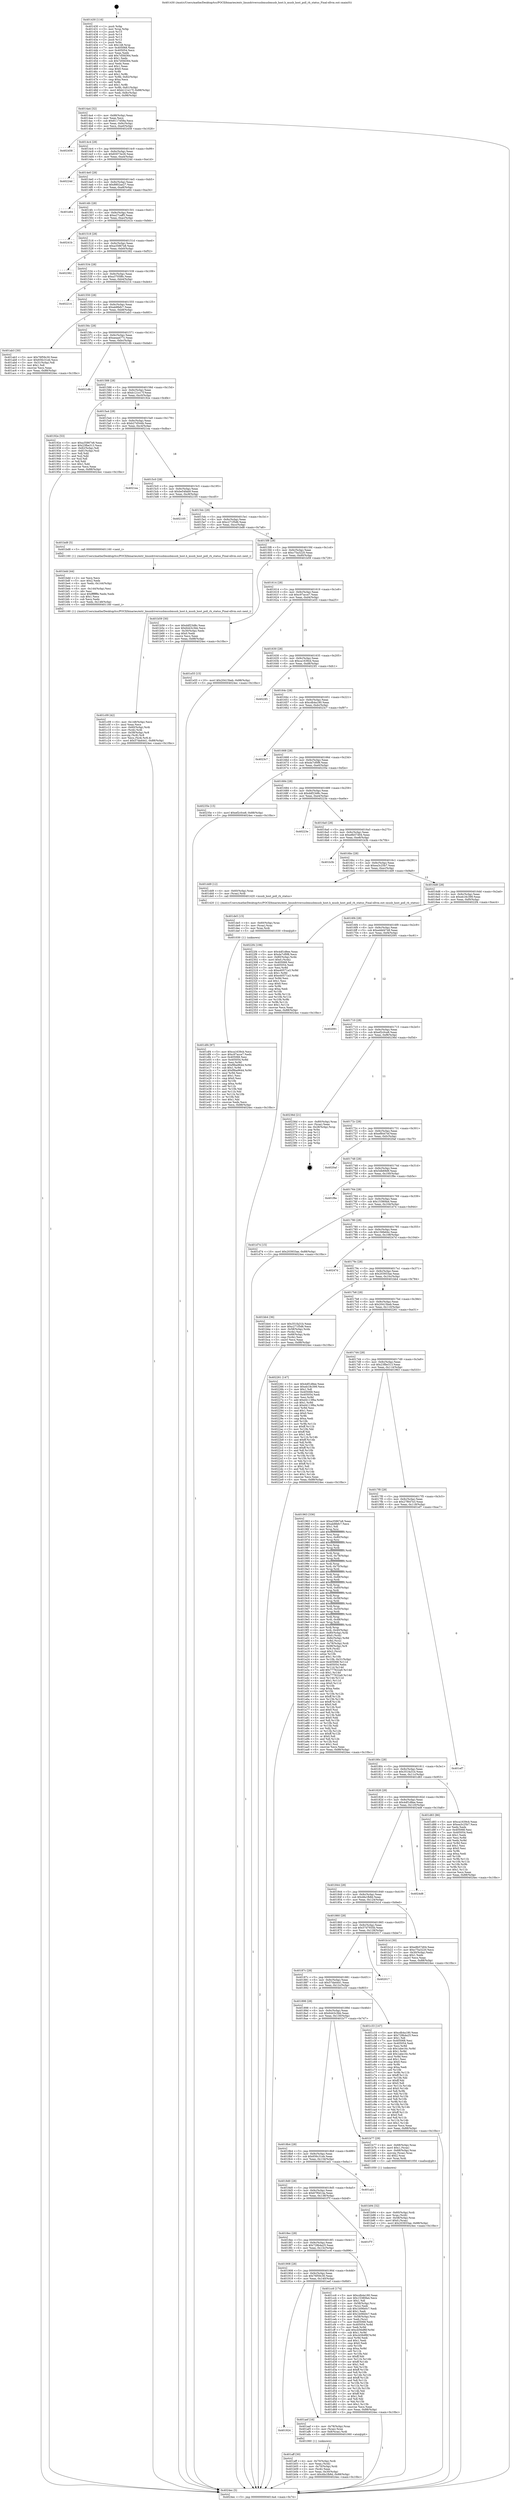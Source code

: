 digraph "0x401430" {
  label = "0x401430 (/mnt/c/Users/mathe/Desktop/tcc/POCII/binaries/extr_linuxdriversusbmusbmusb_host.h_musb_host_poll_rh_status_Final-ollvm.out::main(0))"
  labelloc = "t"
  node[shape=record]

  Entry [label="",width=0.3,height=0.3,shape=circle,fillcolor=black,style=filled]
  "0x4014a4" [label="{
     0x4014a4 [32]\l
     | [instrs]\l
     &nbsp;&nbsp;0x4014a4 \<+6\>: mov -0x88(%rbp),%eax\l
     &nbsp;&nbsp;0x4014aa \<+2\>: mov %eax,%ecx\l
     &nbsp;&nbsp;0x4014ac \<+6\>: sub $0x8117d58a,%ecx\l
     &nbsp;&nbsp;0x4014b2 \<+6\>: mov %eax,-0x9c(%rbp)\l
     &nbsp;&nbsp;0x4014b8 \<+6\>: mov %ecx,-0xa0(%rbp)\l
     &nbsp;&nbsp;0x4014be \<+6\>: je 0000000000402458 \<main+0x1028\>\l
  }"]
  "0x402458" [label="{
     0x402458\l
  }", style=dashed]
  "0x4014c4" [label="{
     0x4014c4 [28]\l
     | [instrs]\l
     &nbsp;&nbsp;0x4014c4 \<+5\>: jmp 00000000004014c9 \<main+0x99\>\l
     &nbsp;&nbsp;0x4014c9 \<+6\>: mov -0x9c(%rbp),%eax\l
     &nbsp;&nbsp;0x4014cf \<+5\>: sub $0x83073e26,%eax\l
     &nbsp;&nbsp;0x4014d4 \<+6\>: mov %eax,-0xa4(%rbp)\l
     &nbsp;&nbsp;0x4014da \<+6\>: je 000000000040224d \<main+0xe1d\>\l
  }"]
  Exit [label="",width=0.3,height=0.3,shape=circle,fillcolor=black,style=filled,peripheries=2]
  "0x40224d" [label="{
     0x40224d\l
  }", style=dashed]
  "0x4014e0" [label="{
     0x4014e0 [28]\l
     | [instrs]\l
     &nbsp;&nbsp;0x4014e0 \<+5\>: jmp 00000000004014e5 \<main+0xb5\>\l
     &nbsp;&nbsp;0x4014e5 \<+6\>: mov -0x9c(%rbp),%eax\l
     &nbsp;&nbsp;0x4014eb \<+5\>: sub $0x8802ae27,%eax\l
     &nbsp;&nbsp;0x4014f0 \<+6\>: mov %eax,-0xa8(%rbp)\l
     &nbsp;&nbsp;0x4014f6 \<+6\>: je 0000000000401e64 \<main+0xa34\>\l
  }"]
  "0x401df4" [label="{
     0x401df4 [97]\l
     | [instrs]\l
     &nbsp;&nbsp;0x401df4 \<+5\>: mov $0xca1639cb,%ecx\l
     &nbsp;&nbsp;0x401df9 \<+5\>: mov $0xc97acce7,%edx\l
     &nbsp;&nbsp;0x401dfe \<+7\>: mov 0x405068,%esi\l
     &nbsp;&nbsp;0x401e05 \<+8\>: mov 0x405054,%r8d\l
     &nbsp;&nbsp;0x401e0d \<+3\>: mov %esi,%r9d\l
     &nbsp;&nbsp;0x401e10 \<+7\>: sub $0xf9ba9644,%r9d\l
     &nbsp;&nbsp;0x401e17 \<+4\>: sub $0x1,%r9d\l
     &nbsp;&nbsp;0x401e1b \<+7\>: add $0xf9ba9644,%r9d\l
     &nbsp;&nbsp;0x401e22 \<+4\>: imul %r9d,%esi\l
     &nbsp;&nbsp;0x401e26 \<+3\>: and $0x1,%esi\l
     &nbsp;&nbsp;0x401e29 \<+3\>: cmp $0x0,%esi\l
     &nbsp;&nbsp;0x401e2c \<+4\>: sete %r10b\l
     &nbsp;&nbsp;0x401e30 \<+4\>: cmp $0xa,%r8d\l
     &nbsp;&nbsp;0x401e34 \<+4\>: setl %r11b\l
     &nbsp;&nbsp;0x401e38 \<+3\>: mov %r10b,%bl\l
     &nbsp;&nbsp;0x401e3b \<+3\>: and %r11b,%bl\l
     &nbsp;&nbsp;0x401e3e \<+3\>: xor %r11b,%r10b\l
     &nbsp;&nbsp;0x401e41 \<+3\>: or %r10b,%bl\l
     &nbsp;&nbsp;0x401e44 \<+3\>: test $0x1,%bl\l
     &nbsp;&nbsp;0x401e47 \<+3\>: cmovne %edx,%ecx\l
     &nbsp;&nbsp;0x401e4a \<+6\>: mov %ecx,-0x88(%rbp)\l
     &nbsp;&nbsp;0x401e50 \<+5\>: jmp 00000000004024ec \<main+0x10bc\>\l
  }"]
  "0x401e64" [label="{
     0x401e64\l
  }", style=dashed]
  "0x4014fc" [label="{
     0x4014fc [28]\l
     | [instrs]\l
     &nbsp;&nbsp;0x4014fc \<+5\>: jmp 0000000000401501 \<main+0xd1\>\l
     &nbsp;&nbsp;0x401501 \<+6\>: mov -0x9c(%rbp),%eax\l
     &nbsp;&nbsp;0x401507 \<+5\>: sub $0xa27caff3,%eax\l
     &nbsp;&nbsp;0x40150c \<+6\>: mov %eax,-0xac(%rbp)\l
     &nbsp;&nbsp;0x401512 \<+6\>: je 000000000040241b \<main+0xfeb\>\l
  }"]
  "0x401de5" [label="{
     0x401de5 [15]\l
     | [instrs]\l
     &nbsp;&nbsp;0x401de5 \<+4\>: mov -0x60(%rbp),%rax\l
     &nbsp;&nbsp;0x401de9 \<+3\>: mov (%rax),%rax\l
     &nbsp;&nbsp;0x401dec \<+3\>: mov %rax,%rdi\l
     &nbsp;&nbsp;0x401def \<+5\>: call 0000000000401030 \<free@plt\>\l
     | [calls]\l
     &nbsp;&nbsp;0x401030 \{1\} (unknown)\l
  }"]
  "0x40241b" [label="{
     0x40241b\l
  }", style=dashed]
  "0x401518" [label="{
     0x401518 [28]\l
     | [instrs]\l
     &nbsp;&nbsp;0x401518 \<+5\>: jmp 000000000040151d \<main+0xed\>\l
     &nbsp;&nbsp;0x40151d \<+6\>: mov -0x9c(%rbp),%eax\l
     &nbsp;&nbsp;0x401523 \<+5\>: sub $0xa35867e8,%eax\l
     &nbsp;&nbsp;0x401528 \<+6\>: mov %eax,-0xb0(%rbp)\l
     &nbsp;&nbsp;0x40152e \<+6\>: je 0000000000402382 \<main+0xf52\>\l
  }"]
  "0x401c09" [label="{
     0x401c09 [42]\l
     | [instrs]\l
     &nbsp;&nbsp;0x401c09 \<+6\>: mov -0x148(%rbp),%ecx\l
     &nbsp;&nbsp;0x401c0f \<+3\>: imul %eax,%ecx\l
     &nbsp;&nbsp;0x401c12 \<+4\>: mov -0x60(%rbp),%rdi\l
     &nbsp;&nbsp;0x401c16 \<+3\>: mov (%rdi),%rdi\l
     &nbsp;&nbsp;0x401c19 \<+4\>: mov -0x58(%rbp),%r8\l
     &nbsp;&nbsp;0x401c1d \<+3\>: movslq (%r8),%r8\l
     &nbsp;&nbsp;0x401c20 \<+4\>: mov %ecx,(%rdi,%r8,4)\l
     &nbsp;&nbsp;0x401c24 \<+10\>: movl $0x57da4441,-0x88(%rbp)\l
     &nbsp;&nbsp;0x401c2e \<+5\>: jmp 00000000004024ec \<main+0x10bc\>\l
  }"]
  "0x402382" [label="{
     0x402382\l
  }", style=dashed]
  "0x401534" [label="{
     0x401534 [28]\l
     | [instrs]\l
     &nbsp;&nbsp;0x401534 \<+5\>: jmp 0000000000401539 \<main+0x109\>\l
     &nbsp;&nbsp;0x401539 \<+6\>: mov -0x9c(%rbp),%eax\l
     &nbsp;&nbsp;0x40153f \<+5\>: sub $0xa3705f8c,%eax\l
     &nbsp;&nbsp;0x401544 \<+6\>: mov %eax,-0xb4(%rbp)\l
     &nbsp;&nbsp;0x40154a \<+6\>: je 0000000000402214 \<main+0xde4\>\l
  }"]
  "0x401bdd" [label="{
     0x401bdd [44]\l
     | [instrs]\l
     &nbsp;&nbsp;0x401bdd \<+2\>: xor %ecx,%ecx\l
     &nbsp;&nbsp;0x401bdf \<+5\>: mov $0x2,%edx\l
     &nbsp;&nbsp;0x401be4 \<+6\>: mov %edx,-0x144(%rbp)\l
     &nbsp;&nbsp;0x401bea \<+1\>: cltd\l
     &nbsp;&nbsp;0x401beb \<+6\>: mov -0x144(%rbp),%esi\l
     &nbsp;&nbsp;0x401bf1 \<+2\>: idiv %esi\l
     &nbsp;&nbsp;0x401bf3 \<+6\>: imul $0xfffffffe,%edx,%edx\l
     &nbsp;&nbsp;0x401bf9 \<+3\>: sub $0x1,%ecx\l
     &nbsp;&nbsp;0x401bfc \<+2\>: sub %ecx,%edx\l
     &nbsp;&nbsp;0x401bfe \<+6\>: mov %edx,-0x148(%rbp)\l
     &nbsp;&nbsp;0x401c04 \<+5\>: call 0000000000401160 \<next_i\>\l
     | [calls]\l
     &nbsp;&nbsp;0x401160 \{1\} (/mnt/c/Users/mathe/Desktop/tcc/POCII/binaries/extr_linuxdriversusbmusbmusb_host.h_musb_host_poll_rh_status_Final-ollvm.out::next_i)\l
  }"]
  "0x402214" [label="{
     0x402214\l
  }", style=dashed]
  "0x401550" [label="{
     0x401550 [28]\l
     | [instrs]\l
     &nbsp;&nbsp;0x401550 \<+5\>: jmp 0000000000401555 \<main+0x125\>\l
     &nbsp;&nbsp;0x401555 \<+6\>: mov -0x9c(%rbp),%eax\l
     &nbsp;&nbsp;0x40155b \<+5\>: sub $0xab8fefc7,%eax\l
     &nbsp;&nbsp;0x401560 \<+6\>: mov %eax,-0xb8(%rbp)\l
     &nbsp;&nbsp;0x401566 \<+6\>: je 0000000000401ab3 \<main+0x683\>\l
  }"]
  "0x401b94" [label="{
     0x401b94 [32]\l
     | [instrs]\l
     &nbsp;&nbsp;0x401b94 \<+4\>: mov -0x60(%rbp),%rdi\l
     &nbsp;&nbsp;0x401b98 \<+3\>: mov %rax,(%rdi)\l
     &nbsp;&nbsp;0x401b9b \<+4\>: mov -0x58(%rbp),%rax\l
     &nbsp;&nbsp;0x401b9f \<+6\>: movl $0x0,(%rax)\l
     &nbsp;&nbsp;0x401ba5 \<+10\>: movl $0x203933ae,-0x88(%rbp)\l
     &nbsp;&nbsp;0x401baf \<+5\>: jmp 00000000004024ec \<main+0x10bc\>\l
  }"]
  "0x401ab3" [label="{
     0x401ab3 [30]\l
     | [instrs]\l
     &nbsp;&nbsp;0x401ab3 \<+5\>: mov $0x76f59c30,%eax\l
     &nbsp;&nbsp;0x401ab8 \<+5\>: mov $0x656c31eb,%ecx\l
     &nbsp;&nbsp;0x401abd \<+3\>: mov -0x31(%rbp),%dl\l
     &nbsp;&nbsp;0x401ac0 \<+3\>: test $0x1,%dl\l
     &nbsp;&nbsp;0x401ac3 \<+3\>: cmovne %ecx,%eax\l
     &nbsp;&nbsp;0x401ac6 \<+6\>: mov %eax,-0x88(%rbp)\l
     &nbsp;&nbsp;0x401acc \<+5\>: jmp 00000000004024ec \<main+0x10bc\>\l
  }"]
  "0x40156c" [label="{
     0x40156c [28]\l
     | [instrs]\l
     &nbsp;&nbsp;0x40156c \<+5\>: jmp 0000000000401571 \<main+0x141\>\l
     &nbsp;&nbsp;0x401571 \<+6\>: mov -0x9c(%rbp),%eax\l
     &nbsp;&nbsp;0x401577 \<+5\>: sub $0xaeaa477c,%eax\l
     &nbsp;&nbsp;0x40157c \<+6\>: mov %eax,-0xbc(%rbp)\l
     &nbsp;&nbsp;0x401582 \<+6\>: je 00000000004021db \<main+0xdab\>\l
  }"]
  "0x401aff" [label="{
     0x401aff [30]\l
     | [instrs]\l
     &nbsp;&nbsp;0x401aff \<+4\>: mov -0x70(%rbp),%rdi\l
     &nbsp;&nbsp;0x401b03 \<+2\>: mov %eax,(%rdi)\l
     &nbsp;&nbsp;0x401b05 \<+4\>: mov -0x70(%rbp),%rdi\l
     &nbsp;&nbsp;0x401b09 \<+2\>: mov (%rdi),%eax\l
     &nbsp;&nbsp;0x401b0b \<+3\>: mov %eax,-0x30(%rbp)\l
     &nbsp;&nbsp;0x401b0e \<+10\>: movl $0x4fa1fb8d,-0x88(%rbp)\l
     &nbsp;&nbsp;0x401b18 \<+5\>: jmp 00000000004024ec \<main+0x10bc\>\l
  }"]
  "0x4021db" [label="{
     0x4021db\l
  }", style=dashed]
  "0x401588" [label="{
     0x401588 [28]\l
     | [instrs]\l
     &nbsp;&nbsp;0x401588 \<+5\>: jmp 000000000040158d \<main+0x15d\>\l
     &nbsp;&nbsp;0x40158d \<+6\>: mov -0x9c(%rbp),%eax\l
     &nbsp;&nbsp;0x401593 \<+5\>: sub $0xb121e17f,%eax\l
     &nbsp;&nbsp;0x401598 \<+6\>: mov %eax,-0xc0(%rbp)\l
     &nbsp;&nbsp;0x40159e \<+6\>: je 000000000040192e \<main+0x4fe\>\l
  }"]
  "0x401924" [label="{
     0x401924\l
  }", style=dashed]
  "0x40192e" [label="{
     0x40192e [53]\l
     | [instrs]\l
     &nbsp;&nbsp;0x40192e \<+5\>: mov $0xa35867e8,%eax\l
     &nbsp;&nbsp;0x401933 \<+5\>: mov $0x23fbe313,%ecx\l
     &nbsp;&nbsp;0x401938 \<+6\>: mov -0x82(%rbp),%dl\l
     &nbsp;&nbsp;0x40193e \<+7\>: mov -0x81(%rbp),%sil\l
     &nbsp;&nbsp;0x401945 \<+3\>: mov %dl,%dil\l
     &nbsp;&nbsp;0x401948 \<+3\>: and %sil,%dil\l
     &nbsp;&nbsp;0x40194b \<+3\>: xor %sil,%dl\l
     &nbsp;&nbsp;0x40194e \<+3\>: or %dl,%dil\l
     &nbsp;&nbsp;0x401951 \<+4\>: test $0x1,%dil\l
     &nbsp;&nbsp;0x401955 \<+3\>: cmovne %ecx,%eax\l
     &nbsp;&nbsp;0x401958 \<+6\>: mov %eax,-0x88(%rbp)\l
     &nbsp;&nbsp;0x40195e \<+5\>: jmp 00000000004024ec \<main+0x10bc\>\l
  }"]
  "0x4015a4" [label="{
     0x4015a4 [28]\l
     | [instrs]\l
     &nbsp;&nbsp;0x4015a4 \<+5\>: jmp 00000000004015a9 \<main+0x179\>\l
     &nbsp;&nbsp;0x4015a9 \<+6\>: mov -0x9c(%rbp),%eax\l
     &nbsp;&nbsp;0x4015af \<+5\>: sub $0xb27d544b,%eax\l
     &nbsp;&nbsp;0x4015b4 \<+6\>: mov %eax,-0xc4(%rbp)\l
     &nbsp;&nbsp;0x4015ba \<+6\>: je 00000000004021ea \<main+0xdba\>\l
  }"]
  "0x4024ec" [label="{
     0x4024ec [5]\l
     | [instrs]\l
     &nbsp;&nbsp;0x4024ec \<+5\>: jmp 00000000004014a4 \<main+0x74\>\l
  }"]
  "0x401430" [label="{
     0x401430 [116]\l
     | [instrs]\l
     &nbsp;&nbsp;0x401430 \<+1\>: push %rbp\l
     &nbsp;&nbsp;0x401431 \<+3\>: mov %rsp,%rbp\l
     &nbsp;&nbsp;0x401434 \<+2\>: push %r15\l
     &nbsp;&nbsp;0x401436 \<+2\>: push %r14\l
     &nbsp;&nbsp;0x401438 \<+2\>: push %r13\l
     &nbsp;&nbsp;0x40143a \<+2\>: push %r12\l
     &nbsp;&nbsp;0x40143c \<+1\>: push %rbx\l
     &nbsp;&nbsp;0x40143d \<+7\>: sub $0x148,%rsp\l
     &nbsp;&nbsp;0x401444 \<+7\>: mov 0x405068,%eax\l
     &nbsp;&nbsp;0x40144b \<+7\>: mov 0x405054,%ecx\l
     &nbsp;&nbsp;0x401452 \<+2\>: mov %eax,%edx\l
     &nbsp;&nbsp;0x401454 \<+6\>: add $0x7d5fd364,%edx\l
     &nbsp;&nbsp;0x40145a \<+3\>: sub $0x1,%edx\l
     &nbsp;&nbsp;0x40145d \<+6\>: sub $0x7d5fd364,%edx\l
     &nbsp;&nbsp;0x401463 \<+3\>: imul %edx,%eax\l
     &nbsp;&nbsp;0x401466 \<+3\>: and $0x1,%eax\l
     &nbsp;&nbsp;0x401469 \<+3\>: cmp $0x0,%eax\l
     &nbsp;&nbsp;0x40146c \<+4\>: sete %r8b\l
     &nbsp;&nbsp;0x401470 \<+4\>: and $0x1,%r8b\l
     &nbsp;&nbsp;0x401474 \<+7\>: mov %r8b,-0x82(%rbp)\l
     &nbsp;&nbsp;0x40147b \<+3\>: cmp $0xa,%ecx\l
     &nbsp;&nbsp;0x40147e \<+4\>: setl %r8b\l
     &nbsp;&nbsp;0x401482 \<+4\>: and $0x1,%r8b\l
     &nbsp;&nbsp;0x401486 \<+7\>: mov %r8b,-0x81(%rbp)\l
     &nbsp;&nbsp;0x40148d \<+10\>: movl $0xb121e17f,-0x88(%rbp)\l
     &nbsp;&nbsp;0x401497 \<+6\>: mov %edi,-0x8c(%rbp)\l
     &nbsp;&nbsp;0x40149d \<+7\>: mov %rsi,-0x98(%rbp)\l
  }"]
  "0x401aef" [label="{
     0x401aef [16]\l
     | [instrs]\l
     &nbsp;&nbsp;0x401aef \<+4\>: mov -0x78(%rbp),%rax\l
     &nbsp;&nbsp;0x401af3 \<+3\>: mov (%rax),%rax\l
     &nbsp;&nbsp;0x401af6 \<+4\>: mov 0x8(%rax),%rdi\l
     &nbsp;&nbsp;0x401afa \<+5\>: call 0000000000401060 \<atoi@plt\>\l
     | [calls]\l
     &nbsp;&nbsp;0x401060 \{1\} (unknown)\l
  }"]
  "0x4021ea" [label="{
     0x4021ea\l
  }", style=dashed]
  "0x4015c0" [label="{
     0x4015c0 [28]\l
     | [instrs]\l
     &nbsp;&nbsp;0x4015c0 \<+5\>: jmp 00000000004015c5 \<main+0x195\>\l
     &nbsp;&nbsp;0x4015c5 \<+6\>: mov -0x9c(%rbp),%eax\l
     &nbsp;&nbsp;0x4015cb \<+5\>: sub $0xbe54fab9,%eax\l
     &nbsp;&nbsp;0x4015d0 \<+6\>: mov %eax,-0xc8(%rbp)\l
     &nbsp;&nbsp;0x4015d6 \<+6\>: je 0000000000402105 \<main+0xcd5\>\l
  }"]
  "0x401908" [label="{
     0x401908 [28]\l
     | [instrs]\l
     &nbsp;&nbsp;0x401908 \<+5\>: jmp 000000000040190d \<main+0x4dd\>\l
     &nbsp;&nbsp;0x40190d \<+6\>: mov -0x9c(%rbp),%eax\l
     &nbsp;&nbsp;0x401913 \<+5\>: sub $0x76f59c30,%eax\l
     &nbsp;&nbsp;0x401918 \<+6\>: mov %eax,-0x140(%rbp)\l
     &nbsp;&nbsp;0x40191e \<+6\>: je 0000000000401aef \<main+0x6bf\>\l
  }"]
  "0x402105" [label="{
     0x402105\l
  }", style=dashed]
  "0x4015dc" [label="{
     0x4015dc [28]\l
     | [instrs]\l
     &nbsp;&nbsp;0x4015dc \<+5\>: jmp 00000000004015e1 \<main+0x1b1\>\l
     &nbsp;&nbsp;0x4015e1 \<+6\>: mov -0x9c(%rbp),%eax\l
     &nbsp;&nbsp;0x4015e7 \<+5\>: sub $0xc271f5d6,%eax\l
     &nbsp;&nbsp;0x4015ec \<+6\>: mov %eax,-0xcc(%rbp)\l
     &nbsp;&nbsp;0x4015f2 \<+6\>: je 0000000000401bd8 \<main+0x7a8\>\l
  }"]
  "0x401cc6" [label="{
     0x401cc6 [174]\l
     | [instrs]\l
     &nbsp;&nbsp;0x401cc6 \<+5\>: mov $0xcdb4a180,%eax\l
     &nbsp;&nbsp;0x401ccb \<+5\>: mov $0x15380fa4,%ecx\l
     &nbsp;&nbsp;0x401cd0 \<+2\>: mov $0x1,%dl\l
     &nbsp;&nbsp;0x401cd2 \<+4\>: mov -0x58(%rbp),%rsi\l
     &nbsp;&nbsp;0x401cd6 \<+2\>: mov (%rsi),%edi\l
     &nbsp;&nbsp;0x401cd8 \<+6\>: sub $0x1b06b0c7,%edi\l
     &nbsp;&nbsp;0x401cde \<+3\>: add $0x1,%edi\l
     &nbsp;&nbsp;0x401ce1 \<+6\>: add $0x1b06b0c7,%edi\l
     &nbsp;&nbsp;0x401ce7 \<+4\>: mov -0x58(%rbp),%rsi\l
     &nbsp;&nbsp;0x401ceb \<+2\>: mov %edi,(%rsi)\l
     &nbsp;&nbsp;0x401ced \<+7\>: mov 0x405068,%edi\l
     &nbsp;&nbsp;0x401cf4 \<+8\>: mov 0x405054,%r8d\l
     &nbsp;&nbsp;0x401cfc \<+3\>: mov %edi,%r9d\l
     &nbsp;&nbsp;0x401cff \<+7\>: add $0xcb56df6f,%r9d\l
     &nbsp;&nbsp;0x401d06 \<+4\>: sub $0x1,%r9d\l
     &nbsp;&nbsp;0x401d0a \<+7\>: sub $0xcb56df6f,%r9d\l
     &nbsp;&nbsp;0x401d11 \<+4\>: imul %r9d,%edi\l
     &nbsp;&nbsp;0x401d15 \<+3\>: and $0x1,%edi\l
     &nbsp;&nbsp;0x401d18 \<+3\>: cmp $0x0,%edi\l
     &nbsp;&nbsp;0x401d1b \<+4\>: sete %r10b\l
     &nbsp;&nbsp;0x401d1f \<+4\>: cmp $0xa,%r8d\l
     &nbsp;&nbsp;0x401d23 \<+4\>: setl %r11b\l
     &nbsp;&nbsp;0x401d27 \<+3\>: mov %r10b,%bl\l
     &nbsp;&nbsp;0x401d2a \<+3\>: xor $0xff,%bl\l
     &nbsp;&nbsp;0x401d2d \<+3\>: mov %r11b,%r14b\l
     &nbsp;&nbsp;0x401d30 \<+4\>: xor $0xff,%r14b\l
     &nbsp;&nbsp;0x401d34 \<+3\>: xor $0x1,%dl\l
     &nbsp;&nbsp;0x401d37 \<+3\>: mov %bl,%r15b\l
     &nbsp;&nbsp;0x401d3a \<+4\>: and $0xff,%r15b\l
     &nbsp;&nbsp;0x401d3e \<+3\>: and %dl,%r10b\l
     &nbsp;&nbsp;0x401d41 \<+3\>: mov %r14b,%r12b\l
     &nbsp;&nbsp;0x401d44 \<+4\>: and $0xff,%r12b\l
     &nbsp;&nbsp;0x401d48 \<+3\>: and %dl,%r11b\l
     &nbsp;&nbsp;0x401d4b \<+3\>: or %r10b,%r15b\l
     &nbsp;&nbsp;0x401d4e \<+3\>: or %r11b,%r12b\l
     &nbsp;&nbsp;0x401d51 \<+3\>: xor %r12b,%r15b\l
     &nbsp;&nbsp;0x401d54 \<+3\>: or %r14b,%bl\l
     &nbsp;&nbsp;0x401d57 \<+3\>: xor $0xff,%bl\l
     &nbsp;&nbsp;0x401d5a \<+3\>: or $0x1,%dl\l
     &nbsp;&nbsp;0x401d5d \<+2\>: and %dl,%bl\l
     &nbsp;&nbsp;0x401d5f \<+3\>: or %bl,%r15b\l
     &nbsp;&nbsp;0x401d62 \<+4\>: test $0x1,%r15b\l
     &nbsp;&nbsp;0x401d66 \<+3\>: cmovne %ecx,%eax\l
     &nbsp;&nbsp;0x401d69 \<+6\>: mov %eax,-0x88(%rbp)\l
     &nbsp;&nbsp;0x401d6f \<+5\>: jmp 00000000004024ec \<main+0x10bc\>\l
  }"]
  "0x401bd8" [label="{
     0x401bd8 [5]\l
     | [instrs]\l
     &nbsp;&nbsp;0x401bd8 \<+5\>: call 0000000000401160 \<next_i\>\l
     | [calls]\l
     &nbsp;&nbsp;0x401160 \{1\} (/mnt/c/Users/mathe/Desktop/tcc/POCII/binaries/extr_linuxdriversusbmusbmusb_host.h_musb_host_poll_rh_status_Final-ollvm.out::next_i)\l
  }"]
  "0x4015f8" [label="{
     0x4015f8 [28]\l
     | [instrs]\l
     &nbsp;&nbsp;0x4015f8 \<+5\>: jmp 00000000004015fd \<main+0x1cd\>\l
     &nbsp;&nbsp;0x4015fd \<+6\>: mov -0x9c(%rbp),%eax\l
     &nbsp;&nbsp;0x401603 \<+5\>: sub $0xc75a3220,%eax\l
     &nbsp;&nbsp;0x401608 \<+6\>: mov %eax,-0xd0(%rbp)\l
     &nbsp;&nbsp;0x40160e \<+6\>: je 0000000000401b59 \<main+0x729\>\l
  }"]
  "0x4018ec" [label="{
     0x4018ec [28]\l
     | [instrs]\l
     &nbsp;&nbsp;0x4018ec \<+5\>: jmp 00000000004018f1 \<main+0x4c1\>\l
     &nbsp;&nbsp;0x4018f1 \<+6\>: mov -0x9c(%rbp),%eax\l
     &nbsp;&nbsp;0x4018f7 \<+5\>: sub $0x728b4a25,%eax\l
     &nbsp;&nbsp;0x4018fc \<+6\>: mov %eax,-0x13c(%rbp)\l
     &nbsp;&nbsp;0x401902 \<+6\>: je 0000000000401cc6 \<main+0x896\>\l
  }"]
  "0x401b59" [label="{
     0x401b59 [30]\l
     | [instrs]\l
     &nbsp;&nbsp;0x401b59 \<+5\>: mov $0xddf23d8c,%eax\l
     &nbsp;&nbsp;0x401b5e \<+5\>: mov $0x6443c3bb,%ecx\l
     &nbsp;&nbsp;0x401b63 \<+3\>: mov -0x30(%rbp),%edx\l
     &nbsp;&nbsp;0x401b66 \<+3\>: cmp $0x0,%edx\l
     &nbsp;&nbsp;0x401b69 \<+3\>: cmove %ecx,%eax\l
     &nbsp;&nbsp;0x401b6c \<+6\>: mov %eax,-0x88(%rbp)\l
     &nbsp;&nbsp;0x401b72 \<+5\>: jmp 00000000004024ec \<main+0x10bc\>\l
  }"]
  "0x401614" [label="{
     0x401614 [28]\l
     | [instrs]\l
     &nbsp;&nbsp;0x401614 \<+5\>: jmp 0000000000401619 \<main+0x1e9\>\l
     &nbsp;&nbsp;0x401619 \<+6\>: mov -0x9c(%rbp),%eax\l
     &nbsp;&nbsp;0x40161f \<+5\>: sub $0xc97acce7,%eax\l
     &nbsp;&nbsp;0x401624 \<+6\>: mov %eax,-0xd4(%rbp)\l
     &nbsp;&nbsp;0x40162a \<+6\>: je 0000000000401e55 \<main+0xa25\>\l
  }"]
  "0x401f7f" [label="{
     0x401f7f\l
  }", style=dashed]
  "0x401e55" [label="{
     0x401e55 [15]\l
     | [instrs]\l
     &nbsp;&nbsp;0x401e55 \<+10\>: movl $0x20415beb,-0x88(%rbp)\l
     &nbsp;&nbsp;0x401e5f \<+5\>: jmp 00000000004024ec \<main+0x10bc\>\l
  }"]
  "0x401630" [label="{
     0x401630 [28]\l
     | [instrs]\l
     &nbsp;&nbsp;0x401630 \<+5\>: jmp 0000000000401635 \<main+0x205\>\l
     &nbsp;&nbsp;0x401635 \<+6\>: mov -0x9c(%rbp),%eax\l
     &nbsp;&nbsp;0x40163b \<+5\>: sub $0xca1639cb,%eax\l
     &nbsp;&nbsp;0x401640 \<+6\>: mov %eax,-0xd8(%rbp)\l
     &nbsp;&nbsp;0x401646 \<+6\>: je 00000000004023f1 \<main+0xfc1\>\l
  }"]
  "0x4018d0" [label="{
     0x4018d0 [28]\l
     | [instrs]\l
     &nbsp;&nbsp;0x4018d0 \<+5\>: jmp 00000000004018d5 \<main+0x4a5\>\l
     &nbsp;&nbsp;0x4018d5 \<+6\>: mov -0x9c(%rbp),%eax\l
     &nbsp;&nbsp;0x4018db \<+5\>: sub $0x67f0d14a,%eax\l
     &nbsp;&nbsp;0x4018e0 \<+6\>: mov %eax,-0x138(%rbp)\l
     &nbsp;&nbsp;0x4018e6 \<+6\>: je 0000000000401f7f \<main+0xb4f\>\l
  }"]
  "0x4023f1" [label="{
     0x4023f1\l
  }", style=dashed]
  "0x40164c" [label="{
     0x40164c [28]\l
     | [instrs]\l
     &nbsp;&nbsp;0x40164c \<+5\>: jmp 0000000000401651 \<main+0x221\>\l
     &nbsp;&nbsp;0x401651 \<+6\>: mov -0x9c(%rbp),%eax\l
     &nbsp;&nbsp;0x401657 \<+5\>: sub $0xcdb4a180,%eax\l
     &nbsp;&nbsp;0x40165c \<+6\>: mov %eax,-0xdc(%rbp)\l
     &nbsp;&nbsp;0x401662 \<+6\>: je 00000000004023c7 \<main+0xf97\>\l
  }"]
  "0x401ad1" [label="{
     0x401ad1\l
  }", style=dashed]
  "0x4023c7" [label="{
     0x4023c7\l
  }", style=dashed]
  "0x401668" [label="{
     0x401668 [28]\l
     | [instrs]\l
     &nbsp;&nbsp;0x401668 \<+5\>: jmp 000000000040166d \<main+0x23d\>\l
     &nbsp;&nbsp;0x40166d \<+6\>: mov -0x9c(%rbp),%eax\l
     &nbsp;&nbsp;0x401673 \<+5\>: sub $0xda7cf0f8,%eax\l
     &nbsp;&nbsp;0x401678 \<+6\>: mov %eax,-0xe0(%rbp)\l
     &nbsp;&nbsp;0x40167e \<+6\>: je 000000000040235e \<main+0xf2e\>\l
  }"]
  "0x4018b4" [label="{
     0x4018b4 [28]\l
     | [instrs]\l
     &nbsp;&nbsp;0x4018b4 \<+5\>: jmp 00000000004018b9 \<main+0x489\>\l
     &nbsp;&nbsp;0x4018b9 \<+6\>: mov -0x9c(%rbp),%eax\l
     &nbsp;&nbsp;0x4018bf \<+5\>: sub $0x656c31eb,%eax\l
     &nbsp;&nbsp;0x4018c4 \<+6\>: mov %eax,-0x134(%rbp)\l
     &nbsp;&nbsp;0x4018ca \<+6\>: je 0000000000401ad1 \<main+0x6a1\>\l
  }"]
  "0x40235e" [label="{
     0x40235e [15]\l
     | [instrs]\l
     &nbsp;&nbsp;0x40235e \<+10\>: movl $0xef2c0ce8,-0x88(%rbp)\l
     &nbsp;&nbsp;0x402368 \<+5\>: jmp 00000000004024ec \<main+0x10bc\>\l
  }"]
  "0x401684" [label="{
     0x401684 [28]\l
     | [instrs]\l
     &nbsp;&nbsp;0x401684 \<+5\>: jmp 0000000000401689 \<main+0x259\>\l
     &nbsp;&nbsp;0x401689 \<+6\>: mov -0x9c(%rbp),%eax\l
     &nbsp;&nbsp;0x40168f \<+5\>: sub $0xddf23d8c,%eax\l
     &nbsp;&nbsp;0x401694 \<+6\>: mov %eax,-0xe4(%rbp)\l
     &nbsp;&nbsp;0x40169a \<+6\>: je 000000000040223e \<main+0xe0e\>\l
  }"]
  "0x401b77" [label="{
     0x401b77 [29]\l
     | [instrs]\l
     &nbsp;&nbsp;0x401b77 \<+4\>: mov -0x68(%rbp),%rax\l
     &nbsp;&nbsp;0x401b7b \<+6\>: movl $0x1,(%rax)\l
     &nbsp;&nbsp;0x401b81 \<+4\>: mov -0x68(%rbp),%rax\l
     &nbsp;&nbsp;0x401b85 \<+3\>: movslq (%rax),%rax\l
     &nbsp;&nbsp;0x401b88 \<+4\>: shl $0x2,%rax\l
     &nbsp;&nbsp;0x401b8c \<+3\>: mov %rax,%rdi\l
     &nbsp;&nbsp;0x401b8f \<+5\>: call 0000000000401050 \<malloc@plt\>\l
     | [calls]\l
     &nbsp;&nbsp;0x401050 \{1\} (unknown)\l
  }"]
  "0x40223e" [label="{
     0x40223e\l
  }", style=dashed]
  "0x4016a0" [label="{
     0x4016a0 [28]\l
     | [instrs]\l
     &nbsp;&nbsp;0x4016a0 \<+5\>: jmp 00000000004016a5 \<main+0x275\>\l
     &nbsp;&nbsp;0x4016a5 \<+6\>: mov -0x9c(%rbp),%eax\l
     &nbsp;&nbsp;0x4016ab \<+5\>: sub $0xe8b57d04,%eax\l
     &nbsp;&nbsp;0x4016b0 \<+6\>: mov %eax,-0xe8(%rbp)\l
     &nbsp;&nbsp;0x4016b6 \<+6\>: je 0000000000401b3b \<main+0x70b\>\l
  }"]
  "0x401898" [label="{
     0x401898 [28]\l
     | [instrs]\l
     &nbsp;&nbsp;0x401898 \<+5\>: jmp 000000000040189d \<main+0x46d\>\l
     &nbsp;&nbsp;0x40189d \<+6\>: mov -0x9c(%rbp),%eax\l
     &nbsp;&nbsp;0x4018a3 \<+5\>: sub $0x6443c3bb,%eax\l
     &nbsp;&nbsp;0x4018a8 \<+6\>: mov %eax,-0x130(%rbp)\l
     &nbsp;&nbsp;0x4018ae \<+6\>: je 0000000000401b77 \<main+0x747\>\l
  }"]
  "0x401b3b" [label="{
     0x401b3b\l
  }", style=dashed]
  "0x4016bc" [label="{
     0x4016bc [28]\l
     | [instrs]\l
     &nbsp;&nbsp;0x4016bc \<+5\>: jmp 00000000004016c1 \<main+0x291\>\l
     &nbsp;&nbsp;0x4016c1 \<+6\>: mov -0x9c(%rbp),%eax\l
     &nbsp;&nbsp;0x4016c7 \<+5\>: sub $0xea3c25b7,%eax\l
     &nbsp;&nbsp;0x4016cc \<+6\>: mov %eax,-0xec(%rbp)\l
     &nbsp;&nbsp;0x4016d2 \<+6\>: je 0000000000401dd9 \<main+0x9a9\>\l
  }"]
  "0x401c33" [label="{
     0x401c33 [147]\l
     | [instrs]\l
     &nbsp;&nbsp;0x401c33 \<+5\>: mov $0xcdb4a180,%eax\l
     &nbsp;&nbsp;0x401c38 \<+5\>: mov $0x728b4a25,%ecx\l
     &nbsp;&nbsp;0x401c3d \<+2\>: mov $0x1,%dl\l
     &nbsp;&nbsp;0x401c3f \<+7\>: mov 0x405068,%esi\l
     &nbsp;&nbsp;0x401c46 \<+7\>: mov 0x405054,%edi\l
     &nbsp;&nbsp;0x401c4d \<+3\>: mov %esi,%r8d\l
     &nbsp;&nbsp;0x401c50 \<+7\>: sub $0x1abe16c,%r8d\l
     &nbsp;&nbsp;0x401c57 \<+4\>: sub $0x1,%r8d\l
     &nbsp;&nbsp;0x401c5b \<+7\>: add $0x1abe16c,%r8d\l
     &nbsp;&nbsp;0x401c62 \<+4\>: imul %r8d,%esi\l
     &nbsp;&nbsp;0x401c66 \<+3\>: and $0x1,%esi\l
     &nbsp;&nbsp;0x401c69 \<+3\>: cmp $0x0,%esi\l
     &nbsp;&nbsp;0x401c6c \<+4\>: sete %r9b\l
     &nbsp;&nbsp;0x401c70 \<+3\>: cmp $0xa,%edi\l
     &nbsp;&nbsp;0x401c73 \<+4\>: setl %r10b\l
     &nbsp;&nbsp;0x401c77 \<+3\>: mov %r9b,%r11b\l
     &nbsp;&nbsp;0x401c7a \<+4\>: xor $0xff,%r11b\l
     &nbsp;&nbsp;0x401c7e \<+3\>: mov %r10b,%bl\l
     &nbsp;&nbsp;0x401c81 \<+3\>: xor $0xff,%bl\l
     &nbsp;&nbsp;0x401c84 \<+3\>: xor $0x0,%dl\l
     &nbsp;&nbsp;0x401c87 \<+3\>: mov %r11b,%r14b\l
     &nbsp;&nbsp;0x401c8a \<+4\>: and $0x0,%r14b\l
     &nbsp;&nbsp;0x401c8e \<+3\>: and %dl,%r9b\l
     &nbsp;&nbsp;0x401c91 \<+3\>: mov %bl,%r15b\l
     &nbsp;&nbsp;0x401c94 \<+4\>: and $0x0,%r15b\l
     &nbsp;&nbsp;0x401c98 \<+3\>: and %dl,%r10b\l
     &nbsp;&nbsp;0x401c9b \<+3\>: or %r9b,%r14b\l
     &nbsp;&nbsp;0x401c9e \<+3\>: or %r10b,%r15b\l
     &nbsp;&nbsp;0x401ca1 \<+3\>: xor %r15b,%r14b\l
     &nbsp;&nbsp;0x401ca4 \<+3\>: or %bl,%r11b\l
     &nbsp;&nbsp;0x401ca7 \<+4\>: xor $0xff,%r11b\l
     &nbsp;&nbsp;0x401cab \<+3\>: or $0x0,%dl\l
     &nbsp;&nbsp;0x401cae \<+3\>: and %dl,%r11b\l
     &nbsp;&nbsp;0x401cb1 \<+3\>: or %r11b,%r14b\l
     &nbsp;&nbsp;0x401cb4 \<+4\>: test $0x1,%r14b\l
     &nbsp;&nbsp;0x401cb8 \<+3\>: cmovne %ecx,%eax\l
     &nbsp;&nbsp;0x401cbb \<+6\>: mov %eax,-0x88(%rbp)\l
     &nbsp;&nbsp;0x401cc1 \<+5\>: jmp 00000000004024ec \<main+0x10bc\>\l
  }"]
  "0x401dd9" [label="{
     0x401dd9 [12]\l
     | [instrs]\l
     &nbsp;&nbsp;0x401dd9 \<+4\>: mov -0x60(%rbp),%rax\l
     &nbsp;&nbsp;0x401ddd \<+3\>: mov (%rax),%rdi\l
     &nbsp;&nbsp;0x401de0 \<+5\>: call 0000000000401420 \<musb_host_poll_rh_status\>\l
     | [calls]\l
     &nbsp;&nbsp;0x401420 \{1\} (/mnt/c/Users/mathe/Desktop/tcc/POCII/binaries/extr_linuxdriversusbmusbmusb_host.h_musb_host_poll_rh_status_Final-ollvm.out::musb_host_poll_rh_status)\l
  }"]
  "0x4016d8" [label="{
     0x4016d8 [28]\l
     | [instrs]\l
     &nbsp;&nbsp;0x4016d8 \<+5\>: jmp 00000000004016dd \<main+0x2ad\>\l
     &nbsp;&nbsp;0x4016dd \<+6\>: mov -0x9c(%rbp),%eax\l
     &nbsp;&nbsp;0x4016e3 \<+5\>: sub $0xeb18c399,%eax\l
     &nbsp;&nbsp;0x4016e8 \<+6\>: mov %eax,-0xf0(%rbp)\l
     &nbsp;&nbsp;0x4016ee \<+6\>: je 00000000004022f4 \<main+0xec4\>\l
  }"]
  "0x40187c" [label="{
     0x40187c [28]\l
     | [instrs]\l
     &nbsp;&nbsp;0x40187c \<+5\>: jmp 0000000000401881 \<main+0x451\>\l
     &nbsp;&nbsp;0x401881 \<+6\>: mov -0x9c(%rbp),%eax\l
     &nbsp;&nbsp;0x401887 \<+5\>: sub $0x57da4441,%eax\l
     &nbsp;&nbsp;0x40188c \<+6\>: mov %eax,-0x12c(%rbp)\l
     &nbsp;&nbsp;0x401892 \<+6\>: je 0000000000401c33 \<main+0x803\>\l
  }"]
  "0x4022f4" [label="{
     0x4022f4 [106]\l
     | [instrs]\l
     &nbsp;&nbsp;0x4022f4 \<+5\>: mov $0x4df1d8ee,%eax\l
     &nbsp;&nbsp;0x4022f9 \<+5\>: mov $0xda7cf0f8,%ecx\l
     &nbsp;&nbsp;0x4022fe \<+4\>: mov -0x80(%rbp),%rdx\l
     &nbsp;&nbsp;0x402302 \<+6\>: movl $0x0,(%rdx)\l
     &nbsp;&nbsp;0x402308 \<+7\>: mov 0x405068,%esi\l
     &nbsp;&nbsp;0x40230f \<+7\>: mov 0x405054,%edi\l
     &nbsp;&nbsp;0x402316 \<+3\>: mov %esi,%r8d\l
     &nbsp;&nbsp;0x402319 \<+7\>: sub $0xe40571a3,%r8d\l
     &nbsp;&nbsp;0x402320 \<+4\>: sub $0x1,%r8d\l
     &nbsp;&nbsp;0x402324 \<+7\>: add $0xe40571a3,%r8d\l
     &nbsp;&nbsp;0x40232b \<+4\>: imul %r8d,%esi\l
     &nbsp;&nbsp;0x40232f \<+3\>: and $0x1,%esi\l
     &nbsp;&nbsp;0x402332 \<+3\>: cmp $0x0,%esi\l
     &nbsp;&nbsp;0x402335 \<+4\>: sete %r9b\l
     &nbsp;&nbsp;0x402339 \<+3\>: cmp $0xa,%edi\l
     &nbsp;&nbsp;0x40233c \<+4\>: setl %r10b\l
     &nbsp;&nbsp;0x402340 \<+3\>: mov %r9b,%r11b\l
     &nbsp;&nbsp;0x402343 \<+3\>: and %r10b,%r11b\l
     &nbsp;&nbsp;0x402346 \<+3\>: xor %r10b,%r9b\l
     &nbsp;&nbsp;0x402349 \<+3\>: or %r9b,%r11b\l
     &nbsp;&nbsp;0x40234c \<+4\>: test $0x1,%r11b\l
     &nbsp;&nbsp;0x402350 \<+3\>: cmovne %ecx,%eax\l
     &nbsp;&nbsp;0x402353 \<+6\>: mov %eax,-0x88(%rbp)\l
     &nbsp;&nbsp;0x402359 \<+5\>: jmp 00000000004024ec \<main+0x10bc\>\l
  }"]
  "0x4016f4" [label="{
     0x4016f4 [28]\l
     | [instrs]\l
     &nbsp;&nbsp;0x4016f4 \<+5\>: jmp 00000000004016f9 \<main+0x2c9\>\l
     &nbsp;&nbsp;0x4016f9 \<+6\>: mov -0x9c(%rbp),%eax\l
     &nbsp;&nbsp;0x4016ff \<+5\>: sub $0xeddd4748,%eax\l
     &nbsp;&nbsp;0x401704 \<+6\>: mov %eax,-0xf4(%rbp)\l
     &nbsp;&nbsp;0x40170a \<+6\>: je 0000000000402091 \<main+0xc61\>\l
  }"]
  "0x402017" [label="{
     0x402017\l
  }", style=dashed]
  "0x402091" [label="{
     0x402091\l
  }", style=dashed]
  "0x401710" [label="{
     0x401710 [28]\l
     | [instrs]\l
     &nbsp;&nbsp;0x401710 \<+5\>: jmp 0000000000401715 \<main+0x2e5\>\l
     &nbsp;&nbsp;0x401715 \<+6\>: mov -0x9c(%rbp),%eax\l
     &nbsp;&nbsp;0x40171b \<+5\>: sub $0xef2c0ce8,%eax\l
     &nbsp;&nbsp;0x401720 \<+6\>: mov %eax,-0xf8(%rbp)\l
     &nbsp;&nbsp;0x401726 \<+6\>: je 000000000040236d \<main+0xf3d\>\l
  }"]
  "0x401860" [label="{
     0x401860 [28]\l
     | [instrs]\l
     &nbsp;&nbsp;0x401860 \<+5\>: jmp 0000000000401865 \<main+0x435\>\l
     &nbsp;&nbsp;0x401865 \<+6\>: mov -0x9c(%rbp),%eax\l
     &nbsp;&nbsp;0x40186b \<+5\>: sub $0x57d7935b,%eax\l
     &nbsp;&nbsp;0x401870 \<+6\>: mov %eax,-0x128(%rbp)\l
     &nbsp;&nbsp;0x401876 \<+6\>: je 0000000000402017 \<main+0xbe7\>\l
  }"]
  "0x40236d" [label="{
     0x40236d [21]\l
     | [instrs]\l
     &nbsp;&nbsp;0x40236d \<+4\>: mov -0x80(%rbp),%rax\l
     &nbsp;&nbsp;0x402371 \<+2\>: mov (%rax),%eax\l
     &nbsp;&nbsp;0x402373 \<+4\>: lea -0x28(%rbp),%rsp\l
     &nbsp;&nbsp;0x402377 \<+1\>: pop %rbx\l
     &nbsp;&nbsp;0x402378 \<+2\>: pop %r12\l
     &nbsp;&nbsp;0x40237a \<+2\>: pop %r13\l
     &nbsp;&nbsp;0x40237c \<+2\>: pop %r14\l
     &nbsp;&nbsp;0x40237e \<+2\>: pop %r15\l
     &nbsp;&nbsp;0x402380 \<+1\>: pop %rbp\l
     &nbsp;&nbsp;0x402381 \<+1\>: ret\l
  }"]
  "0x40172c" [label="{
     0x40172c [28]\l
     | [instrs]\l
     &nbsp;&nbsp;0x40172c \<+5\>: jmp 0000000000401731 \<main+0x301\>\l
     &nbsp;&nbsp;0x401731 \<+6\>: mov -0x9c(%rbp),%eax\l
     &nbsp;&nbsp;0x401737 \<+5\>: sub $0xef8447ef,%eax\l
     &nbsp;&nbsp;0x40173c \<+6\>: mov %eax,-0xfc(%rbp)\l
     &nbsp;&nbsp;0x401742 \<+6\>: je 00000000004020af \<main+0xc7f\>\l
  }"]
  "0x401b1d" [label="{
     0x401b1d [30]\l
     | [instrs]\l
     &nbsp;&nbsp;0x401b1d \<+5\>: mov $0xe8b57d04,%eax\l
     &nbsp;&nbsp;0x401b22 \<+5\>: mov $0xc75a3220,%ecx\l
     &nbsp;&nbsp;0x401b27 \<+3\>: mov -0x30(%rbp),%edx\l
     &nbsp;&nbsp;0x401b2a \<+3\>: cmp $0x1,%edx\l
     &nbsp;&nbsp;0x401b2d \<+3\>: cmovl %ecx,%eax\l
     &nbsp;&nbsp;0x401b30 \<+6\>: mov %eax,-0x88(%rbp)\l
     &nbsp;&nbsp;0x401b36 \<+5\>: jmp 00000000004024ec \<main+0x10bc\>\l
  }"]
  "0x4020af" [label="{
     0x4020af\l
  }", style=dashed]
  "0x401748" [label="{
     0x401748 [28]\l
     | [instrs]\l
     &nbsp;&nbsp;0x401748 \<+5\>: jmp 000000000040174d \<main+0x31d\>\l
     &nbsp;&nbsp;0x40174d \<+6\>: mov -0x9c(%rbp),%eax\l
     &nbsp;&nbsp;0x401753 \<+5\>: sub $0x5db69d9,%eax\l
     &nbsp;&nbsp;0x401758 \<+6\>: mov %eax,-0x100(%rbp)\l
     &nbsp;&nbsp;0x40175e \<+6\>: je 0000000000401f8e \<main+0xb5e\>\l
  }"]
  "0x401844" [label="{
     0x401844 [28]\l
     | [instrs]\l
     &nbsp;&nbsp;0x401844 \<+5\>: jmp 0000000000401849 \<main+0x419\>\l
     &nbsp;&nbsp;0x401849 \<+6\>: mov -0x9c(%rbp),%eax\l
     &nbsp;&nbsp;0x40184f \<+5\>: sub $0x4fa1fb8d,%eax\l
     &nbsp;&nbsp;0x401854 \<+6\>: mov %eax,-0x124(%rbp)\l
     &nbsp;&nbsp;0x40185a \<+6\>: je 0000000000401b1d \<main+0x6ed\>\l
  }"]
  "0x401f8e" [label="{
     0x401f8e\l
  }", style=dashed]
  "0x401764" [label="{
     0x401764 [28]\l
     | [instrs]\l
     &nbsp;&nbsp;0x401764 \<+5\>: jmp 0000000000401769 \<main+0x339\>\l
     &nbsp;&nbsp;0x401769 \<+6\>: mov -0x9c(%rbp),%eax\l
     &nbsp;&nbsp;0x40176f \<+5\>: sub $0x15380fa4,%eax\l
     &nbsp;&nbsp;0x401774 \<+6\>: mov %eax,-0x104(%rbp)\l
     &nbsp;&nbsp;0x40177a \<+6\>: je 0000000000401d74 \<main+0x944\>\l
  }"]
  "0x4024d8" [label="{
     0x4024d8\l
  }", style=dashed]
  "0x401d74" [label="{
     0x401d74 [15]\l
     | [instrs]\l
     &nbsp;&nbsp;0x401d74 \<+10\>: movl $0x203933ae,-0x88(%rbp)\l
     &nbsp;&nbsp;0x401d7e \<+5\>: jmp 00000000004024ec \<main+0x10bc\>\l
  }"]
  "0x401780" [label="{
     0x401780 [28]\l
     | [instrs]\l
     &nbsp;&nbsp;0x401780 \<+5\>: jmp 0000000000401785 \<main+0x355\>\l
     &nbsp;&nbsp;0x401785 \<+6\>: mov -0x9c(%rbp),%eax\l
     &nbsp;&nbsp;0x40178b \<+5\>: sub $0x156fe64c,%eax\l
     &nbsp;&nbsp;0x401790 \<+6\>: mov %eax,-0x108(%rbp)\l
     &nbsp;&nbsp;0x401796 \<+6\>: je 000000000040247d \<main+0x104d\>\l
  }"]
  "0x401828" [label="{
     0x401828 [28]\l
     | [instrs]\l
     &nbsp;&nbsp;0x401828 \<+5\>: jmp 000000000040182d \<main+0x3fd\>\l
     &nbsp;&nbsp;0x40182d \<+6\>: mov -0x9c(%rbp),%eax\l
     &nbsp;&nbsp;0x401833 \<+5\>: sub $0x4df1d8ee,%eax\l
     &nbsp;&nbsp;0x401838 \<+6\>: mov %eax,-0x120(%rbp)\l
     &nbsp;&nbsp;0x40183e \<+6\>: je 00000000004024d8 \<main+0x10a8\>\l
  }"]
  "0x40247d" [label="{
     0x40247d\l
  }", style=dashed]
  "0x40179c" [label="{
     0x40179c [28]\l
     | [instrs]\l
     &nbsp;&nbsp;0x40179c \<+5\>: jmp 00000000004017a1 \<main+0x371\>\l
     &nbsp;&nbsp;0x4017a1 \<+6\>: mov -0x9c(%rbp),%eax\l
     &nbsp;&nbsp;0x4017a7 \<+5\>: sub $0x203933ae,%eax\l
     &nbsp;&nbsp;0x4017ac \<+6\>: mov %eax,-0x10c(%rbp)\l
     &nbsp;&nbsp;0x4017b2 \<+6\>: je 0000000000401bb4 \<main+0x784\>\l
  }"]
  "0x401d83" [label="{
     0x401d83 [86]\l
     | [instrs]\l
     &nbsp;&nbsp;0x401d83 \<+5\>: mov $0xca1639cb,%eax\l
     &nbsp;&nbsp;0x401d88 \<+5\>: mov $0xea3c25b7,%ecx\l
     &nbsp;&nbsp;0x401d8d \<+2\>: xor %edx,%edx\l
     &nbsp;&nbsp;0x401d8f \<+7\>: mov 0x405068,%esi\l
     &nbsp;&nbsp;0x401d96 \<+7\>: mov 0x405054,%edi\l
     &nbsp;&nbsp;0x401d9d \<+3\>: sub $0x1,%edx\l
     &nbsp;&nbsp;0x401da0 \<+3\>: mov %esi,%r8d\l
     &nbsp;&nbsp;0x401da3 \<+3\>: add %edx,%r8d\l
     &nbsp;&nbsp;0x401da6 \<+4\>: imul %r8d,%esi\l
     &nbsp;&nbsp;0x401daa \<+3\>: and $0x1,%esi\l
     &nbsp;&nbsp;0x401dad \<+3\>: cmp $0x0,%esi\l
     &nbsp;&nbsp;0x401db0 \<+4\>: sete %r9b\l
     &nbsp;&nbsp;0x401db4 \<+3\>: cmp $0xa,%edi\l
     &nbsp;&nbsp;0x401db7 \<+4\>: setl %r10b\l
     &nbsp;&nbsp;0x401dbb \<+3\>: mov %r9b,%r11b\l
     &nbsp;&nbsp;0x401dbe \<+3\>: and %r10b,%r11b\l
     &nbsp;&nbsp;0x401dc1 \<+3\>: xor %r10b,%r9b\l
     &nbsp;&nbsp;0x401dc4 \<+3\>: or %r9b,%r11b\l
     &nbsp;&nbsp;0x401dc7 \<+4\>: test $0x1,%r11b\l
     &nbsp;&nbsp;0x401dcb \<+3\>: cmovne %ecx,%eax\l
     &nbsp;&nbsp;0x401dce \<+6\>: mov %eax,-0x88(%rbp)\l
     &nbsp;&nbsp;0x401dd4 \<+5\>: jmp 00000000004024ec \<main+0x10bc\>\l
  }"]
  "0x401bb4" [label="{
     0x401bb4 [36]\l
     | [instrs]\l
     &nbsp;&nbsp;0x401bb4 \<+5\>: mov $0x351fa31b,%eax\l
     &nbsp;&nbsp;0x401bb9 \<+5\>: mov $0xc271f5d6,%ecx\l
     &nbsp;&nbsp;0x401bbe \<+4\>: mov -0x58(%rbp),%rdx\l
     &nbsp;&nbsp;0x401bc2 \<+2\>: mov (%rdx),%esi\l
     &nbsp;&nbsp;0x401bc4 \<+4\>: mov -0x68(%rbp),%rdx\l
     &nbsp;&nbsp;0x401bc8 \<+2\>: cmp (%rdx),%esi\l
     &nbsp;&nbsp;0x401bca \<+3\>: cmovl %ecx,%eax\l
     &nbsp;&nbsp;0x401bcd \<+6\>: mov %eax,-0x88(%rbp)\l
     &nbsp;&nbsp;0x401bd3 \<+5\>: jmp 00000000004024ec \<main+0x10bc\>\l
  }"]
  "0x4017b8" [label="{
     0x4017b8 [28]\l
     | [instrs]\l
     &nbsp;&nbsp;0x4017b8 \<+5\>: jmp 00000000004017bd \<main+0x38d\>\l
     &nbsp;&nbsp;0x4017bd \<+6\>: mov -0x9c(%rbp),%eax\l
     &nbsp;&nbsp;0x4017c3 \<+5\>: sub $0x20415beb,%eax\l
     &nbsp;&nbsp;0x4017c8 \<+6\>: mov %eax,-0x110(%rbp)\l
     &nbsp;&nbsp;0x4017ce \<+6\>: je 0000000000402261 \<main+0xe31\>\l
  }"]
  "0x40180c" [label="{
     0x40180c [28]\l
     | [instrs]\l
     &nbsp;&nbsp;0x40180c \<+5\>: jmp 0000000000401811 \<main+0x3e1\>\l
     &nbsp;&nbsp;0x401811 \<+6\>: mov -0x9c(%rbp),%eax\l
     &nbsp;&nbsp;0x401817 \<+5\>: sub $0x351fa31b,%eax\l
     &nbsp;&nbsp;0x40181c \<+6\>: mov %eax,-0x11c(%rbp)\l
     &nbsp;&nbsp;0x401822 \<+6\>: je 0000000000401d83 \<main+0x953\>\l
  }"]
  "0x402261" [label="{
     0x402261 [147]\l
     | [instrs]\l
     &nbsp;&nbsp;0x402261 \<+5\>: mov $0x4df1d8ee,%eax\l
     &nbsp;&nbsp;0x402266 \<+5\>: mov $0xeb18c399,%ecx\l
     &nbsp;&nbsp;0x40226b \<+2\>: mov $0x1,%dl\l
     &nbsp;&nbsp;0x40226d \<+7\>: mov 0x405068,%esi\l
     &nbsp;&nbsp;0x402274 \<+7\>: mov 0x405054,%edi\l
     &nbsp;&nbsp;0x40227b \<+3\>: mov %esi,%r8d\l
     &nbsp;&nbsp;0x40227e \<+7\>: add $0xd4113f6a,%r8d\l
     &nbsp;&nbsp;0x402285 \<+4\>: sub $0x1,%r8d\l
     &nbsp;&nbsp;0x402289 \<+7\>: sub $0xd4113f6a,%r8d\l
     &nbsp;&nbsp;0x402290 \<+4\>: imul %r8d,%esi\l
     &nbsp;&nbsp;0x402294 \<+3\>: and $0x1,%esi\l
     &nbsp;&nbsp;0x402297 \<+3\>: cmp $0x0,%esi\l
     &nbsp;&nbsp;0x40229a \<+4\>: sete %r9b\l
     &nbsp;&nbsp;0x40229e \<+3\>: cmp $0xa,%edi\l
     &nbsp;&nbsp;0x4022a1 \<+4\>: setl %r10b\l
     &nbsp;&nbsp;0x4022a5 \<+3\>: mov %r9b,%r11b\l
     &nbsp;&nbsp;0x4022a8 \<+4\>: xor $0xff,%r11b\l
     &nbsp;&nbsp;0x4022ac \<+3\>: mov %r10b,%bl\l
     &nbsp;&nbsp;0x4022af \<+3\>: xor $0xff,%bl\l
     &nbsp;&nbsp;0x4022b2 \<+3\>: xor $0x1,%dl\l
     &nbsp;&nbsp;0x4022b5 \<+3\>: mov %r11b,%r14b\l
     &nbsp;&nbsp;0x4022b8 \<+4\>: and $0xff,%r14b\l
     &nbsp;&nbsp;0x4022bc \<+3\>: and %dl,%r9b\l
     &nbsp;&nbsp;0x4022bf \<+3\>: mov %bl,%r15b\l
     &nbsp;&nbsp;0x4022c2 \<+4\>: and $0xff,%r15b\l
     &nbsp;&nbsp;0x4022c6 \<+3\>: and %dl,%r10b\l
     &nbsp;&nbsp;0x4022c9 \<+3\>: or %r9b,%r14b\l
     &nbsp;&nbsp;0x4022cc \<+3\>: or %r10b,%r15b\l
     &nbsp;&nbsp;0x4022cf \<+3\>: xor %r15b,%r14b\l
     &nbsp;&nbsp;0x4022d2 \<+3\>: or %bl,%r11b\l
     &nbsp;&nbsp;0x4022d5 \<+4\>: xor $0xff,%r11b\l
     &nbsp;&nbsp;0x4022d9 \<+3\>: or $0x1,%dl\l
     &nbsp;&nbsp;0x4022dc \<+3\>: and %dl,%r11b\l
     &nbsp;&nbsp;0x4022df \<+3\>: or %r11b,%r14b\l
     &nbsp;&nbsp;0x4022e2 \<+4\>: test $0x1,%r14b\l
     &nbsp;&nbsp;0x4022e6 \<+3\>: cmovne %ecx,%eax\l
     &nbsp;&nbsp;0x4022e9 \<+6\>: mov %eax,-0x88(%rbp)\l
     &nbsp;&nbsp;0x4022ef \<+5\>: jmp 00000000004024ec \<main+0x10bc\>\l
  }"]
  "0x4017d4" [label="{
     0x4017d4 [28]\l
     | [instrs]\l
     &nbsp;&nbsp;0x4017d4 \<+5\>: jmp 00000000004017d9 \<main+0x3a9\>\l
     &nbsp;&nbsp;0x4017d9 \<+6\>: mov -0x9c(%rbp),%eax\l
     &nbsp;&nbsp;0x4017df \<+5\>: sub $0x23fbe313,%eax\l
     &nbsp;&nbsp;0x4017e4 \<+6\>: mov %eax,-0x114(%rbp)\l
     &nbsp;&nbsp;0x4017ea \<+6\>: je 0000000000401963 \<main+0x533\>\l
  }"]
  "0x401ef7" [label="{
     0x401ef7\l
  }", style=dashed]
  "0x401963" [label="{
     0x401963 [336]\l
     | [instrs]\l
     &nbsp;&nbsp;0x401963 \<+5\>: mov $0xa35867e8,%eax\l
     &nbsp;&nbsp;0x401968 \<+5\>: mov $0xab8fefc7,%ecx\l
     &nbsp;&nbsp;0x40196d \<+2\>: mov $0x1,%dl\l
     &nbsp;&nbsp;0x40196f \<+3\>: mov %rsp,%rsi\l
     &nbsp;&nbsp;0x401972 \<+4\>: add $0xfffffffffffffff0,%rsi\l
     &nbsp;&nbsp;0x401976 \<+3\>: mov %rsi,%rsp\l
     &nbsp;&nbsp;0x401979 \<+4\>: mov %rsi,-0x80(%rbp)\l
     &nbsp;&nbsp;0x40197d \<+3\>: mov %rsp,%rsi\l
     &nbsp;&nbsp;0x401980 \<+4\>: add $0xfffffffffffffff0,%rsi\l
     &nbsp;&nbsp;0x401984 \<+3\>: mov %rsi,%rsp\l
     &nbsp;&nbsp;0x401987 \<+3\>: mov %rsp,%rdi\l
     &nbsp;&nbsp;0x40198a \<+4\>: add $0xfffffffffffffff0,%rdi\l
     &nbsp;&nbsp;0x40198e \<+3\>: mov %rdi,%rsp\l
     &nbsp;&nbsp;0x401991 \<+4\>: mov %rdi,-0x78(%rbp)\l
     &nbsp;&nbsp;0x401995 \<+3\>: mov %rsp,%rdi\l
     &nbsp;&nbsp;0x401998 \<+4\>: add $0xfffffffffffffff0,%rdi\l
     &nbsp;&nbsp;0x40199c \<+3\>: mov %rdi,%rsp\l
     &nbsp;&nbsp;0x40199f \<+4\>: mov %rdi,-0x70(%rbp)\l
     &nbsp;&nbsp;0x4019a3 \<+3\>: mov %rsp,%rdi\l
     &nbsp;&nbsp;0x4019a6 \<+4\>: add $0xfffffffffffffff0,%rdi\l
     &nbsp;&nbsp;0x4019aa \<+3\>: mov %rdi,%rsp\l
     &nbsp;&nbsp;0x4019ad \<+4\>: mov %rdi,-0x68(%rbp)\l
     &nbsp;&nbsp;0x4019b1 \<+3\>: mov %rsp,%rdi\l
     &nbsp;&nbsp;0x4019b4 \<+4\>: add $0xfffffffffffffff0,%rdi\l
     &nbsp;&nbsp;0x4019b8 \<+3\>: mov %rdi,%rsp\l
     &nbsp;&nbsp;0x4019bb \<+4\>: mov %rdi,-0x60(%rbp)\l
     &nbsp;&nbsp;0x4019bf \<+3\>: mov %rsp,%rdi\l
     &nbsp;&nbsp;0x4019c2 \<+4\>: add $0xfffffffffffffff0,%rdi\l
     &nbsp;&nbsp;0x4019c6 \<+3\>: mov %rdi,%rsp\l
     &nbsp;&nbsp;0x4019c9 \<+4\>: mov %rdi,-0x58(%rbp)\l
     &nbsp;&nbsp;0x4019cd \<+3\>: mov %rsp,%rdi\l
     &nbsp;&nbsp;0x4019d0 \<+4\>: add $0xfffffffffffffff0,%rdi\l
     &nbsp;&nbsp;0x4019d4 \<+3\>: mov %rdi,%rsp\l
     &nbsp;&nbsp;0x4019d7 \<+4\>: mov %rdi,-0x50(%rbp)\l
     &nbsp;&nbsp;0x4019db \<+3\>: mov %rsp,%rdi\l
     &nbsp;&nbsp;0x4019de \<+4\>: add $0xfffffffffffffff0,%rdi\l
     &nbsp;&nbsp;0x4019e2 \<+3\>: mov %rdi,%rsp\l
     &nbsp;&nbsp;0x4019e5 \<+4\>: mov %rdi,-0x48(%rbp)\l
     &nbsp;&nbsp;0x4019e9 \<+3\>: mov %rsp,%rdi\l
     &nbsp;&nbsp;0x4019ec \<+4\>: add $0xfffffffffffffff0,%rdi\l
     &nbsp;&nbsp;0x4019f0 \<+3\>: mov %rdi,%rsp\l
     &nbsp;&nbsp;0x4019f3 \<+4\>: mov %rdi,-0x40(%rbp)\l
     &nbsp;&nbsp;0x4019f7 \<+4\>: mov -0x80(%rbp),%rdi\l
     &nbsp;&nbsp;0x4019fb \<+6\>: movl $0x0,(%rdi)\l
     &nbsp;&nbsp;0x401a01 \<+7\>: mov -0x8c(%rbp),%r8d\l
     &nbsp;&nbsp;0x401a08 \<+3\>: mov %r8d,(%rsi)\l
     &nbsp;&nbsp;0x401a0b \<+4\>: mov -0x78(%rbp),%rdi\l
     &nbsp;&nbsp;0x401a0f \<+7\>: mov -0x98(%rbp),%r9\l
     &nbsp;&nbsp;0x401a16 \<+3\>: mov %r9,(%rdi)\l
     &nbsp;&nbsp;0x401a19 \<+3\>: cmpl $0x2,(%rsi)\l
     &nbsp;&nbsp;0x401a1c \<+4\>: setne %r10b\l
     &nbsp;&nbsp;0x401a20 \<+4\>: and $0x1,%r10b\l
     &nbsp;&nbsp;0x401a24 \<+4\>: mov %r10b,-0x31(%rbp)\l
     &nbsp;&nbsp;0x401a28 \<+8\>: mov 0x405068,%r11d\l
     &nbsp;&nbsp;0x401a30 \<+7\>: mov 0x405054,%ebx\l
     &nbsp;&nbsp;0x401a37 \<+3\>: mov %r11d,%r14d\l
     &nbsp;&nbsp;0x401a3a \<+7\>: add $0x777622a9,%r14d\l
     &nbsp;&nbsp;0x401a41 \<+4\>: sub $0x1,%r14d\l
     &nbsp;&nbsp;0x401a45 \<+7\>: sub $0x777622a9,%r14d\l
     &nbsp;&nbsp;0x401a4c \<+4\>: imul %r14d,%r11d\l
     &nbsp;&nbsp;0x401a50 \<+4\>: and $0x1,%r11d\l
     &nbsp;&nbsp;0x401a54 \<+4\>: cmp $0x0,%r11d\l
     &nbsp;&nbsp;0x401a58 \<+4\>: sete %r10b\l
     &nbsp;&nbsp;0x401a5c \<+3\>: cmp $0xa,%ebx\l
     &nbsp;&nbsp;0x401a5f \<+4\>: setl %r15b\l
     &nbsp;&nbsp;0x401a63 \<+3\>: mov %r10b,%r12b\l
     &nbsp;&nbsp;0x401a66 \<+4\>: xor $0xff,%r12b\l
     &nbsp;&nbsp;0x401a6a \<+3\>: mov %r15b,%r13b\l
     &nbsp;&nbsp;0x401a6d \<+4\>: xor $0xff,%r13b\l
     &nbsp;&nbsp;0x401a71 \<+3\>: xor $0x0,%dl\l
     &nbsp;&nbsp;0x401a74 \<+3\>: mov %r12b,%sil\l
     &nbsp;&nbsp;0x401a77 \<+4\>: and $0x0,%sil\l
     &nbsp;&nbsp;0x401a7b \<+3\>: and %dl,%r10b\l
     &nbsp;&nbsp;0x401a7e \<+3\>: mov %r13b,%dil\l
     &nbsp;&nbsp;0x401a81 \<+4\>: and $0x0,%dil\l
     &nbsp;&nbsp;0x401a85 \<+3\>: and %dl,%r15b\l
     &nbsp;&nbsp;0x401a88 \<+3\>: or %r10b,%sil\l
     &nbsp;&nbsp;0x401a8b \<+3\>: or %r15b,%dil\l
     &nbsp;&nbsp;0x401a8e \<+3\>: xor %dil,%sil\l
     &nbsp;&nbsp;0x401a91 \<+3\>: or %r13b,%r12b\l
     &nbsp;&nbsp;0x401a94 \<+4\>: xor $0xff,%r12b\l
     &nbsp;&nbsp;0x401a98 \<+3\>: or $0x0,%dl\l
     &nbsp;&nbsp;0x401a9b \<+3\>: and %dl,%r12b\l
     &nbsp;&nbsp;0x401a9e \<+3\>: or %r12b,%sil\l
     &nbsp;&nbsp;0x401aa1 \<+4\>: test $0x1,%sil\l
     &nbsp;&nbsp;0x401aa5 \<+3\>: cmovne %ecx,%eax\l
     &nbsp;&nbsp;0x401aa8 \<+6\>: mov %eax,-0x88(%rbp)\l
     &nbsp;&nbsp;0x401aae \<+5\>: jmp 00000000004024ec \<main+0x10bc\>\l
  }"]
  "0x4017f0" [label="{
     0x4017f0 [28]\l
     | [instrs]\l
     &nbsp;&nbsp;0x4017f0 \<+5\>: jmp 00000000004017f5 \<main+0x3c5\>\l
     &nbsp;&nbsp;0x4017f5 \<+6\>: mov -0x9c(%rbp),%eax\l
     &nbsp;&nbsp;0x4017fb \<+5\>: sub $0x27f647e3,%eax\l
     &nbsp;&nbsp;0x401800 \<+6\>: mov %eax,-0x118(%rbp)\l
     &nbsp;&nbsp;0x401806 \<+6\>: je 0000000000401ef7 \<main+0xac7\>\l
  }"]
  Entry -> "0x401430" [label=" 1"]
  "0x4014a4" -> "0x402458" [label=" 0"]
  "0x4014a4" -> "0x4014c4" [label=" 20"]
  "0x40236d" -> Exit [label=" 1"]
  "0x4014c4" -> "0x40224d" [label=" 0"]
  "0x4014c4" -> "0x4014e0" [label=" 20"]
  "0x40235e" -> "0x4024ec" [label=" 1"]
  "0x4014e0" -> "0x401e64" [label=" 0"]
  "0x4014e0" -> "0x4014fc" [label=" 20"]
  "0x4022f4" -> "0x4024ec" [label=" 1"]
  "0x4014fc" -> "0x40241b" [label=" 0"]
  "0x4014fc" -> "0x401518" [label=" 20"]
  "0x402261" -> "0x4024ec" [label=" 1"]
  "0x401518" -> "0x402382" [label=" 0"]
  "0x401518" -> "0x401534" [label=" 20"]
  "0x401e55" -> "0x4024ec" [label=" 1"]
  "0x401534" -> "0x402214" [label=" 0"]
  "0x401534" -> "0x401550" [label=" 20"]
  "0x401df4" -> "0x4024ec" [label=" 1"]
  "0x401550" -> "0x401ab3" [label=" 1"]
  "0x401550" -> "0x40156c" [label=" 19"]
  "0x401de5" -> "0x401df4" [label=" 1"]
  "0x40156c" -> "0x4021db" [label=" 0"]
  "0x40156c" -> "0x401588" [label=" 19"]
  "0x401dd9" -> "0x401de5" [label=" 1"]
  "0x401588" -> "0x40192e" [label=" 1"]
  "0x401588" -> "0x4015a4" [label=" 18"]
  "0x40192e" -> "0x4024ec" [label=" 1"]
  "0x401430" -> "0x4014a4" [label=" 1"]
  "0x4024ec" -> "0x4014a4" [label=" 19"]
  "0x401d83" -> "0x4024ec" [label=" 1"]
  "0x4015a4" -> "0x4021ea" [label=" 0"]
  "0x4015a4" -> "0x4015c0" [label=" 18"]
  "0x401d74" -> "0x4024ec" [label=" 1"]
  "0x4015c0" -> "0x402105" [label=" 0"]
  "0x4015c0" -> "0x4015dc" [label=" 18"]
  "0x401c33" -> "0x4024ec" [label=" 1"]
  "0x4015dc" -> "0x401bd8" [label=" 1"]
  "0x4015dc" -> "0x4015f8" [label=" 17"]
  "0x401c09" -> "0x4024ec" [label=" 1"]
  "0x4015f8" -> "0x401b59" [label=" 1"]
  "0x4015f8" -> "0x401614" [label=" 16"]
  "0x401bd8" -> "0x401bdd" [label=" 1"]
  "0x401614" -> "0x401e55" [label=" 1"]
  "0x401614" -> "0x401630" [label=" 15"]
  "0x401bb4" -> "0x4024ec" [label=" 2"]
  "0x401630" -> "0x4023f1" [label=" 0"]
  "0x401630" -> "0x40164c" [label=" 15"]
  "0x401b77" -> "0x401b94" [label=" 1"]
  "0x40164c" -> "0x4023c7" [label=" 0"]
  "0x40164c" -> "0x401668" [label=" 15"]
  "0x401b59" -> "0x4024ec" [label=" 1"]
  "0x401668" -> "0x40235e" [label=" 1"]
  "0x401668" -> "0x401684" [label=" 14"]
  "0x401aff" -> "0x4024ec" [label=" 1"]
  "0x401684" -> "0x40223e" [label=" 0"]
  "0x401684" -> "0x4016a0" [label=" 14"]
  "0x401aef" -> "0x401aff" [label=" 1"]
  "0x4016a0" -> "0x401b3b" [label=" 0"]
  "0x4016a0" -> "0x4016bc" [label=" 14"]
  "0x401908" -> "0x401aef" [label=" 1"]
  "0x4016bc" -> "0x401dd9" [label=" 1"]
  "0x4016bc" -> "0x4016d8" [label=" 13"]
  "0x401cc6" -> "0x4024ec" [label=" 1"]
  "0x4016d8" -> "0x4022f4" [label=" 1"]
  "0x4016d8" -> "0x4016f4" [label=" 12"]
  "0x4018ec" -> "0x401cc6" [label=" 1"]
  "0x4016f4" -> "0x402091" [label=" 0"]
  "0x4016f4" -> "0x401710" [label=" 12"]
  "0x401bdd" -> "0x401c09" [label=" 1"]
  "0x401710" -> "0x40236d" [label=" 1"]
  "0x401710" -> "0x40172c" [label=" 11"]
  "0x4018d0" -> "0x401f7f" [label=" 0"]
  "0x40172c" -> "0x4020af" [label=" 0"]
  "0x40172c" -> "0x401748" [label=" 11"]
  "0x401b94" -> "0x4024ec" [label=" 1"]
  "0x401748" -> "0x401f8e" [label=" 0"]
  "0x401748" -> "0x401764" [label=" 11"]
  "0x4018b4" -> "0x401ad1" [label=" 0"]
  "0x401764" -> "0x401d74" [label=" 1"]
  "0x401764" -> "0x401780" [label=" 10"]
  "0x401b1d" -> "0x4024ec" [label=" 1"]
  "0x401780" -> "0x40247d" [label=" 0"]
  "0x401780" -> "0x40179c" [label=" 10"]
  "0x401898" -> "0x401b77" [label=" 1"]
  "0x40179c" -> "0x401bb4" [label=" 2"]
  "0x40179c" -> "0x4017b8" [label=" 8"]
  "0x401908" -> "0x401924" [label=" 0"]
  "0x4017b8" -> "0x402261" [label=" 1"]
  "0x4017b8" -> "0x4017d4" [label=" 7"]
  "0x40187c" -> "0x401c33" [label=" 1"]
  "0x4017d4" -> "0x401963" [label=" 1"]
  "0x4017d4" -> "0x4017f0" [label=" 6"]
  "0x4018ec" -> "0x401908" [label=" 1"]
  "0x401963" -> "0x4024ec" [label=" 1"]
  "0x401ab3" -> "0x4024ec" [label=" 1"]
  "0x401860" -> "0x40187c" [label=" 4"]
  "0x4017f0" -> "0x401ef7" [label=" 0"]
  "0x4017f0" -> "0x40180c" [label=" 6"]
  "0x40187c" -> "0x401898" [label=" 3"]
  "0x40180c" -> "0x401d83" [label=" 1"]
  "0x40180c" -> "0x401828" [label=" 5"]
  "0x401898" -> "0x4018b4" [label=" 2"]
  "0x401828" -> "0x4024d8" [label=" 0"]
  "0x401828" -> "0x401844" [label=" 5"]
  "0x4018b4" -> "0x4018d0" [label=" 2"]
  "0x401844" -> "0x401b1d" [label=" 1"]
  "0x401844" -> "0x401860" [label=" 4"]
  "0x4018d0" -> "0x4018ec" [label=" 2"]
  "0x401860" -> "0x402017" [label=" 0"]
}
